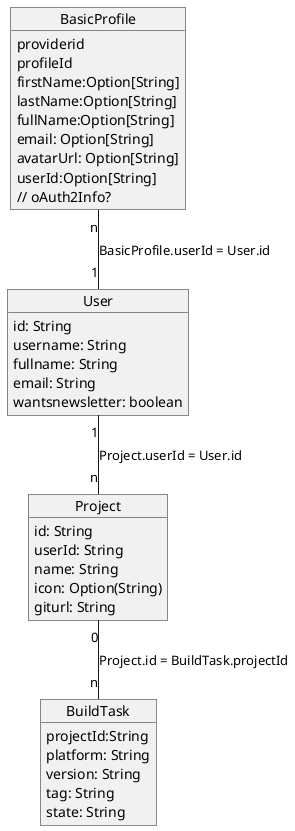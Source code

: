 @startuml 
object BasicProfile{
	providerid
	profileId
	firstName:Option[String]
	lastName:Option[String]
	fullName:Option[String]
	email: Option[String]
	avatarUrl: Option[String]
	userId:Option[String]
	// oAuth2Info?
}

object User {
	id: String
	username: String
	fullname: String
	email: String
	wantsnewsletter: boolean
}

object Project {
	id: String
	userId: String
	name: String
	icon: Option(String)
	giturl: String
}

object BuildTask{
	projectId:String
	platform: String
	version: String
	tag: String
	state: String
}


BasicProfile "n" -- "1" User : BasicProfile.userId = User.id

User "1" -- "n" Project: Project.userId = User.id

Project "0" -- "n" BuildTask: Project.id = BuildTask.projectId
@enduml 
